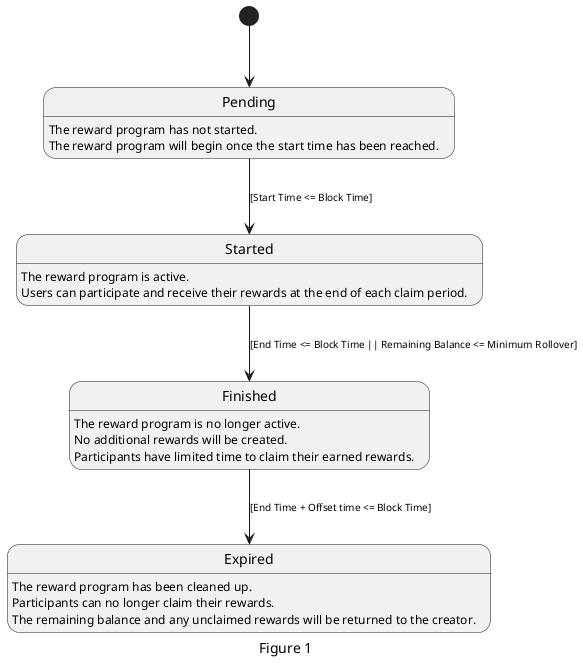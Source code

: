 @startuml RewardProgram
<style>
    arrow {
        FontSize 10
    }
    caption {

    }
</style>
caption Figure 1

Pending : The reward program has not started.
Pending : The reward program will begin once the start time has been reached.

Started : The reward program is active.
Started : Users can participate and receive their rewards at the end of each claim period.

Finished : The reward program is no longer active.
Finished : No additional rewards will be created.
Finished : Participants have limited time to claim their earned rewards.

Expired : The reward program has been cleaned up.
Expired : Participants can no longer claim their rewards.
Expired : The remaining balance and any unclaimed rewards will be returned to the creator.

[*] -down-> Pending
Finished -down-> Expired : [End Time + Offset time <= Block Time]
Pending -down-> Started : [Start Time <= Block Time]
Started -down-> Finished : [End Time <= Block Time || Remaining Balance <= Minimum Rollover]

@enduml
